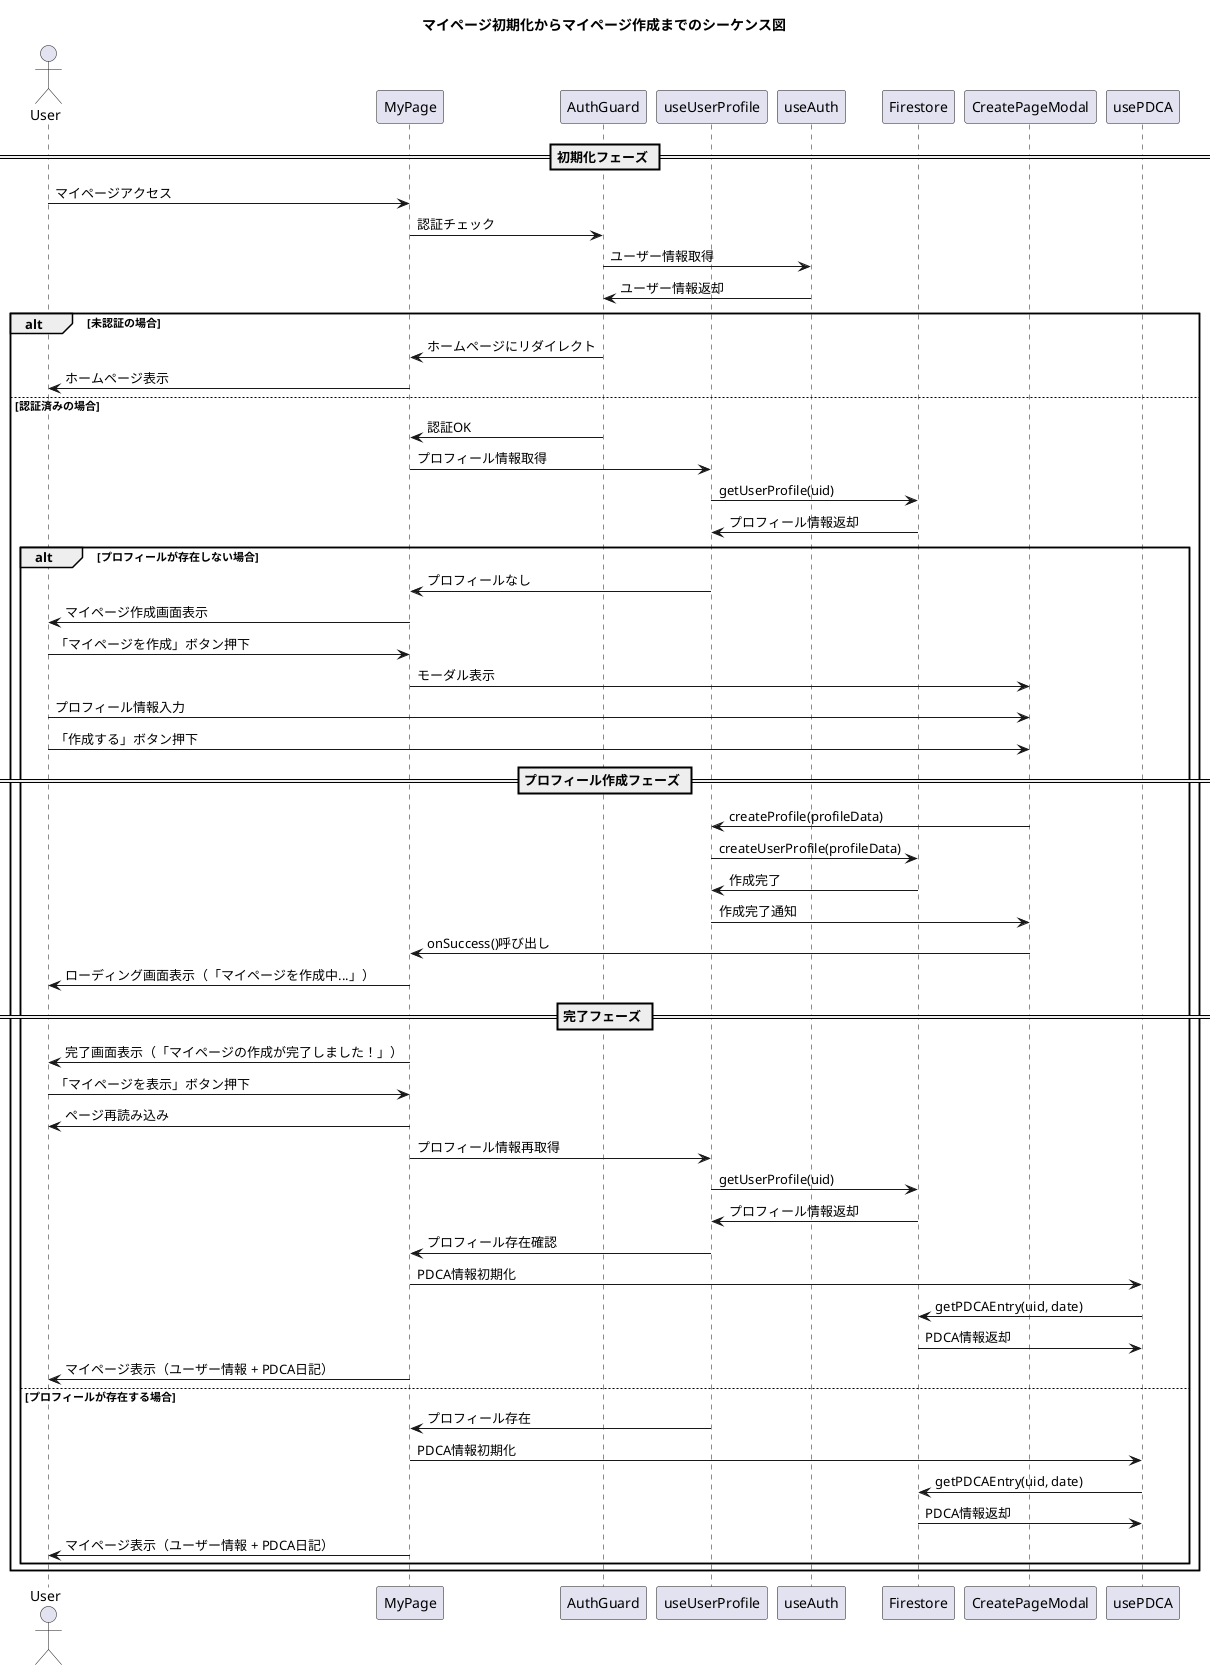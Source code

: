 @startuml
title マイページ初期化からマイページ作成までのシーケンス図

actor User as U
participant "MyPage" as MP
participant "AuthGuard" as AG
participant "useUserProfile" as UP
participant "useAuth" as UA
participant "Firestore" as FS
participant "CreatePageModal" as CPM
participant "usePDCA" as PDCA

== 初期化フェーズ ==
U -> MP: マイページアクセス
MP -> AG: 認証チェック
AG -> UA: ユーザー情報取得
UA -> AG: ユーザー情報返却

alt 未認証の場合
    AG -> MP: ホームページにリダイレクト
    MP -> U: ホームページ表示
else 認証済みの場合
    AG -> MP: 認証OK
    MP -> UP: プロフィール情報取得
    UP -> FS: getUserProfile(uid)
    FS -> UP: プロフィール情報返却
    
    alt プロフィールが存在しない場合
        UP -> MP: プロフィールなし
        MP -> U: マイページ作成画面表示
        U -> MP: 「マイページを作成」ボタン押下
        MP -> CPM: モーダル表示
        U -> CPM: プロフィール情報入力
        U -> CPM: 「作成する」ボタン押下
        
        == プロフィール作成フェーズ ==
        CPM -> UP: createProfile(profileData)
        UP -> FS: createUserProfile(profileData)
        FS -> UP: 作成完了
        UP -> CPM: 作成完了通知
        CPM -> MP: onSuccess()呼び出し
        MP -> U: ローディング画面表示（「マイページを作成中...」）
        
        == 完了フェーズ ==
        MP -> U: 完了画面表示（「マイページの作成が完了しました！」）
        U -> MP: 「マイページを表示」ボタン押下
        MP -> U: ページ再読み込み
        MP -> UP: プロフィール情報再取得
        UP -> FS: getUserProfile(uid)
        FS -> UP: プロフィール情報返却
        UP -> MP: プロフィール存在確認
        MP -> PDCA: PDCA情報初期化
        PDCA -> FS: getPDCAEntry(uid, date)
        FS -> PDCA: PDCA情報返却
        MP -> U: マイページ表示（ユーザー情報 + PDCA日記）
        
    else プロフィールが存在する場合
        UP -> MP: プロフィール存在
        MP -> PDCA: PDCA情報初期化
        PDCA -> FS: getPDCAEntry(uid, date)
        FS -> PDCA: PDCA情報返却
        MP -> U: マイページ表示（ユーザー情報 + PDCA日記）
    end
end

@enduml